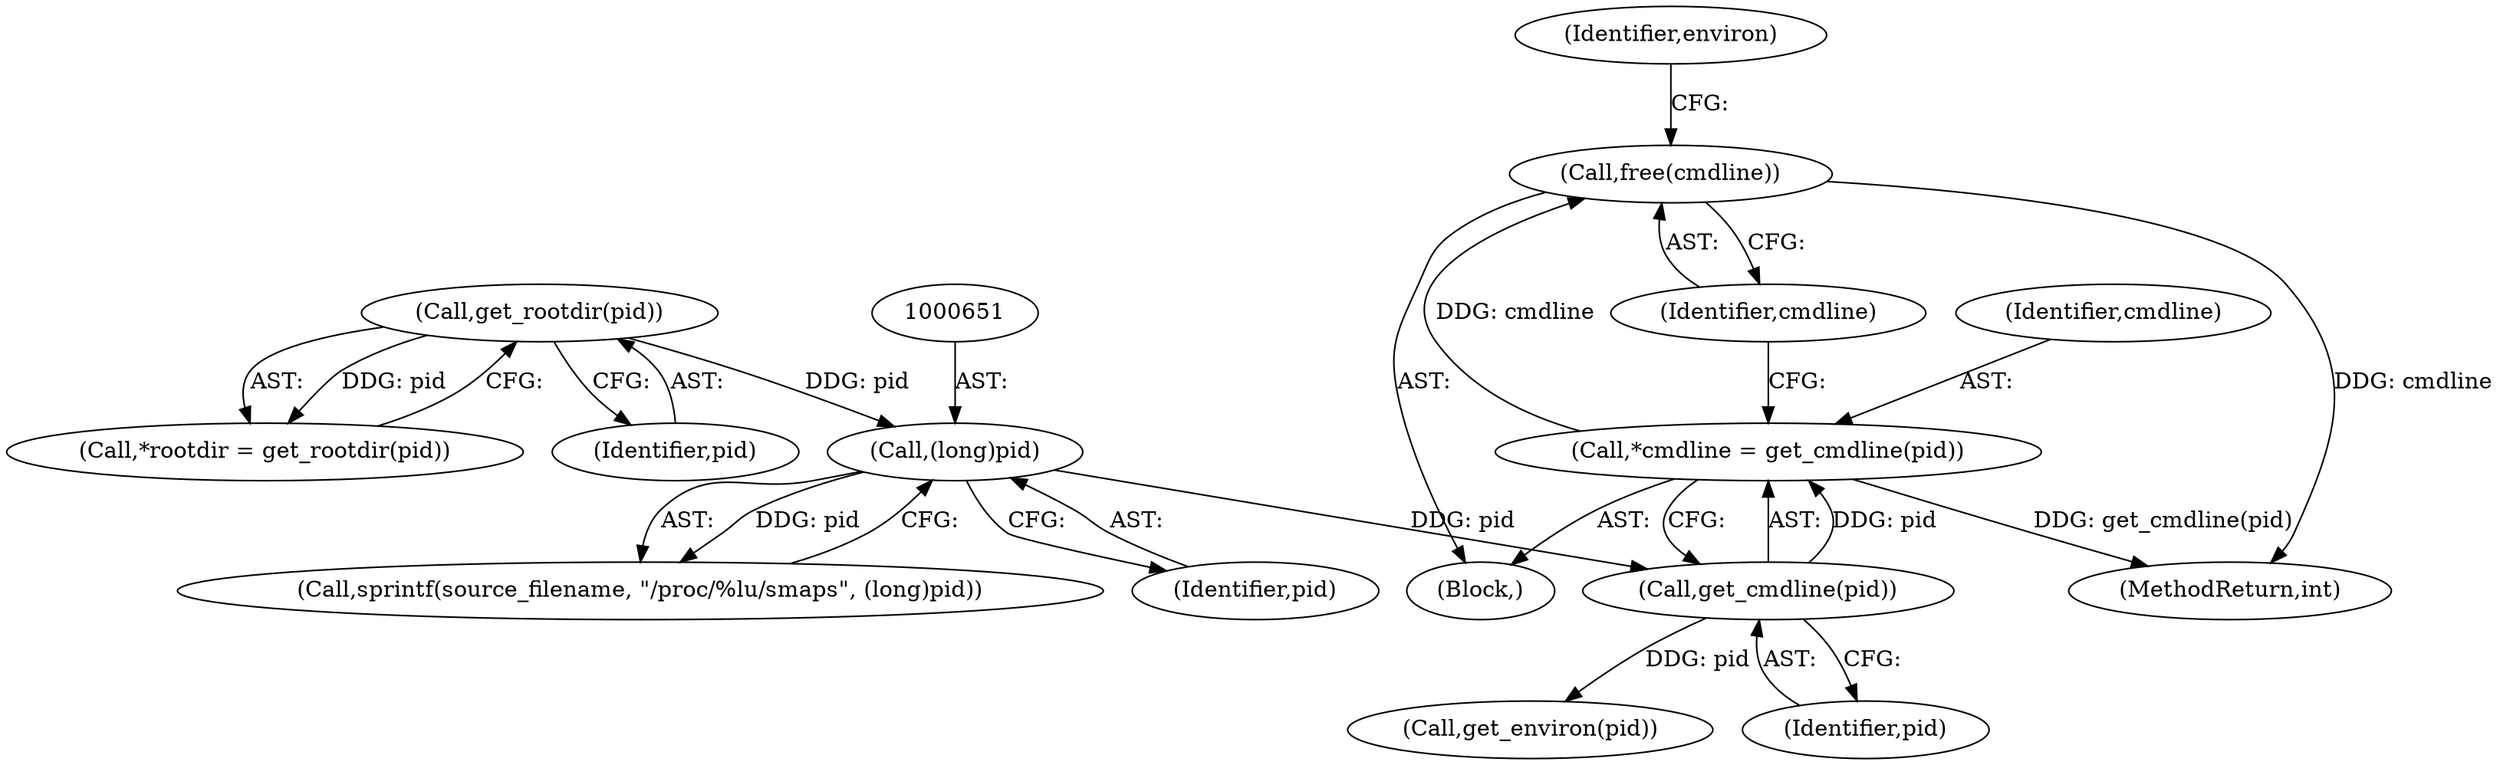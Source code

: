 digraph "0_abrt_80408e9e24a1c10f85fd969e1853e0f192157f92_0@API" {
"1000826" [label="(Call,free(cmdline))"];
"1000822" [label="(Call,*cmdline = get_cmdline(pid))"];
"1000824" [label="(Call,get_cmdline(pid))"];
"1000650" [label="(Call,(long)pid)"];
"1000628" [label="(Call,get_rootdir(pid))"];
"1000626" [label="(Call,*rootdir = get_rootdir(pid))"];
"1000628" [label="(Call,get_rootdir(pid))"];
"1000826" [label="(Call,free(cmdline))"];
"1000629" [label="(Identifier,pid)"];
"1000831" [label="(Call,get_environ(pid))"];
"1000824" [label="(Call,get_cmdline(pid))"];
"1000823" [label="(Identifier,cmdline)"];
"1000825" [label="(Identifier,pid)"];
"1000652" [label="(Identifier,pid)"];
"1000822" [label="(Call,*cmdline = get_cmdline(pid))"];
"1000650" [label="(Call,(long)pid)"];
"1000624" [label="(Block,)"];
"1000827" [label="(Identifier,cmdline)"];
"1000830" [label="(Identifier,environ)"];
"1001180" [label="(MethodReturn,int)"];
"1000647" [label="(Call,sprintf(source_filename, \"/proc/%lu/smaps\", (long)pid))"];
"1000826" -> "1000624"  [label="AST: "];
"1000826" -> "1000827"  [label="CFG: "];
"1000827" -> "1000826"  [label="AST: "];
"1000830" -> "1000826"  [label="CFG: "];
"1000826" -> "1001180"  [label="DDG: cmdline"];
"1000822" -> "1000826"  [label="DDG: cmdline"];
"1000822" -> "1000624"  [label="AST: "];
"1000822" -> "1000824"  [label="CFG: "];
"1000823" -> "1000822"  [label="AST: "];
"1000824" -> "1000822"  [label="AST: "];
"1000827" -> "1000822"  [label="CFG: "];
"1000822" -> "1001180"  [label="DDG: get_cmdline(pid)"];
"1000824" -> "1000822"  [label="DDG: pid"];
"1000824" -> "1000825"  [label="CFG: "];
"1000825" -> "1000824"  [label="AST: "];
"1000650" -> "1000824"  [label="DDG: pid"];
"1000824" -> "1000831"  [label="DDG: pid"];
"1000650" -> "1000647"  [label="AST: "];
"1000650" -> "1000652"  [label="CFG: "];
"1000651" -> "1000650"  [label="AST: "];
"1000652" -> "1000650"  [label="AST: "];
"1000647" -> "1000650"  [label="CFG: "];
"1000650" -> "1000647"  [label="DDG: pid"];
"1000628" -> "1000650"  [label="DDG: pid"];
"1000628" -> "1000626"  [label="AST: "];
"1000628" -> "1000629"  [label="CFG: "];
"1000629" -> "1000628"  [label="AST: "];
"1000626" -> "1000628"  [label="CFG: "];
"1000628" -> "1000626"  [label="DDG: pid"];
}
